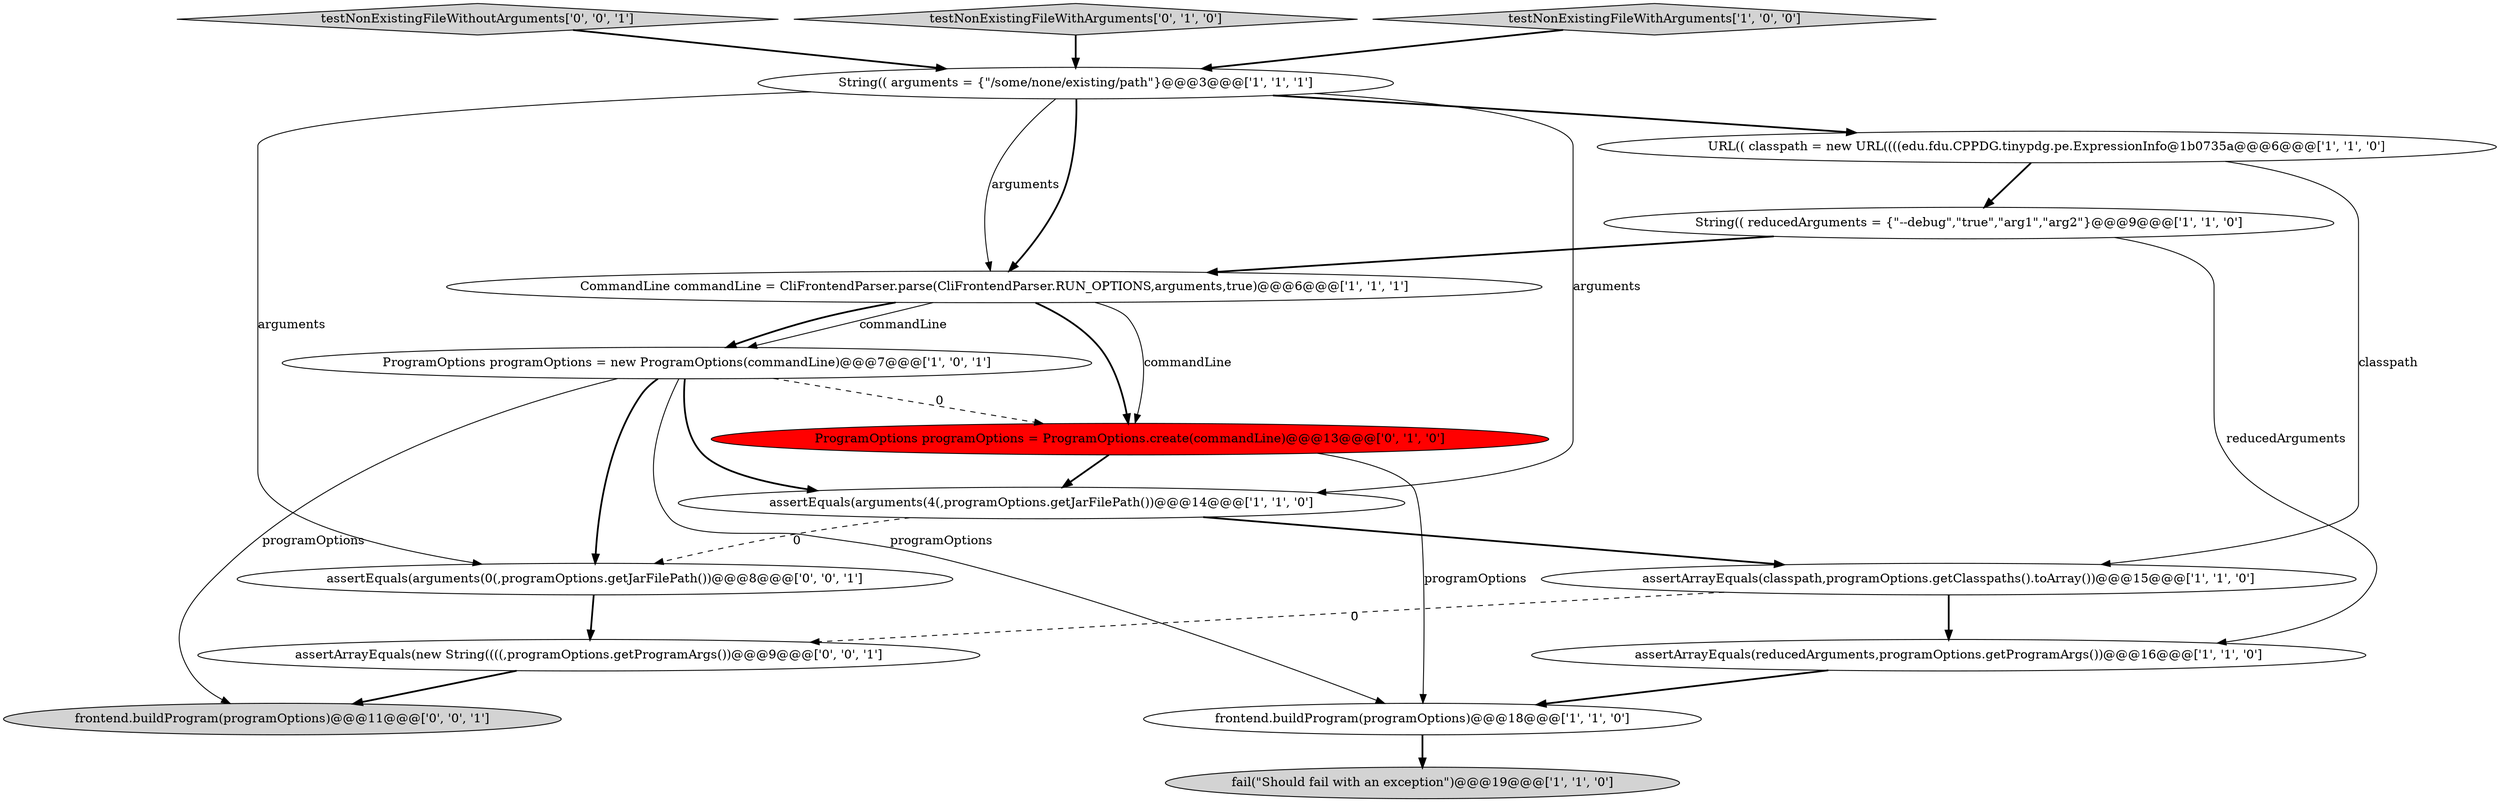 digraph {
1 [style = filled, label = "String(( reducedArguments = {\"--debug\",\"true\",\"arg1\",\"arg2\"}@@@9@@@['1', '1', '0']", fillcolor = white, shape = ellipse image = "AAA0AAABBB1BBB"];
3 [style = filled, label = "assertArrayEquals(classpath,programOptions.getClasspaths().toArray())@@@15@@@['1', '1', '0']", fillcolor = white, shape = ellipse image = "AAA0AAABBB1BBB"];
10 [style = filled, label = "URL(( classpath = new URL((((edu.fdu.CPPDG.tinypdg.pe.ExpressionInfo@1b0735a@@@6@@@['1', '1', '0']", fillcolor = white, shape = ellipse image = "AAA0AAABBB1BBB"];
13 [style = filled, label = "testNonExistingFileWithoutArguments['0', '0', '1']", fillcolor = lightgray, shape = diamond image = "AAA0AAABBB3BBB"];
9 [style = filled, label = "assertEquals(arguments(4(,programOptions.getJarFilePath())@@@14@@@['1', '1', '0']", fillcolor = white, shape = ellipse image = "AAA0AAABBB1BBB"];
4 [style = filled, label = "assertArrayEquals(reducedArguments,programOptions.getProgramArgs())@@@16@@@['1', '1', '0']", fillcolor = white, shape = ellipse image = "AAA0AAABBB1BBB"];
5 [style = filled, label = "ProgramOptions programOptions = new ProgramOptions(commandLine)@@@7@@@['1', '0', '1']", fillcolor = white, shape = ellipse image = "AAA0AAABBB1BBB"];
12 [style = filled, label = "testNonExistingFileWithArguments['0', '1', '0']", fillcolor = lightgray, shape = diamond image = "AAA0AAABBB2BBB"];
16 [style = filled, label = "assertArrayEquals(new String((((,programOptions.getProgramArgs())@@@9@@@['0', '0', '1']", fillcolor = white, shape = ellipse image = "AAA0AAABBB3BBB"];
15 [style = filled, label = "frontend.buildProgram(programOptions)@@@11@@@['0', '0', '1']", fillcolor = lightgray, shape = ellipse image = "AAA0AAABBB3BBB"];
8 [style = filled, label = "testNonExistingFileWithArguments['1', '0', '0']", fillcolor = lightgray, shape = diamond image = "AAA0AAABBB1BBB"];
11 [style = filled, label = "ProgramOptions programOptions = ProgramOptions.create(commandLine)@@@13@@@['0', '1', '0']", fillcolor = red, shape = ellipse image = "AAA1AAABBB2BBB"];
14 [style = filled, label = "assertEquals(arguments(0(,programOptions.getJarFilePath())@@@8@@@['0', '0', '1']", fillcolor = white, shape = ellipse image = "AAA0AAABBB3BBB"];
2 [style = filled, label = "CommandLine commandLine = CliFrontendParser.parse(CliFrontendParser.RUN_OPTIONS,arguments,true)@@@6@@@['1', '1', '1']", fillcolor = white, shape = ellipse image = "AAA0AAABBB1BBB"];
6 [style = filled, label = "fail(\"Should fail with an exception\")@@@19@@@['1', '1', '0']", fillcolor = lightgray, shape = ellipse image = "AAA0AAABBB1BBB"];
7 [style = filled, label = "frontend.buildProgram(programOptions)@@@18@@@['1', '1', '0']", fillcolor = white, shape = ellipse image = "AAA0AAABBB1BBB"];
0 [style = filled, label = "String(( arguments = {\"/some/none/existing/path\"}@@@3@@@['1', '1', '1']", fillcolor = white, shape = ellipse image = "AAA0AAABBB1BBB"];
14->16 [style = bold, label=""];
16->15 [style = bold, label=""];
0->9 [style = solid, label="arguments"];
2->5 [style = solid, label="commandLine"];
2->5 [style = bold, label=""];
5->9 [style = bold, label=""];
11->7 [style = solid, label="programOptions"];
10->3 [style = solid, label="classpath"];
0->2 [style = bold, label=""];
3->16 [style = dashed, label="0"];
5->15 [style = solid, label="programOptions"];
5->14 [style = bold, label=""];
11->9 [style = bold, label=""];
12->0 [style = bold, label=""];
3->4 [style = bold, label=""];
4->7 [style = bold, label=""];
8->0 [style = bold, label=""];
0->10 [style = bold, label=""];
9->14 [style = dashed, label="0"];
5->11 [style = dashed, label="0"];
7->6 [style = bold, label=""];
5->7 [style = solid, label="programOptions"];
0->14 [style = solid, label="arguments"];
9->3 [style = bold, label=""];
1->2 [style = bold, label=""];
2->11 [style = solid, label="commandLine"];
10->1 [style = bold, label=""];
2->11 [style = bold, label=""];
1->4 [style = solid, label="reducedArguments"];
0->2 [style = solid, label="arguments"];
13->0 [style = bold, label=""];
}
